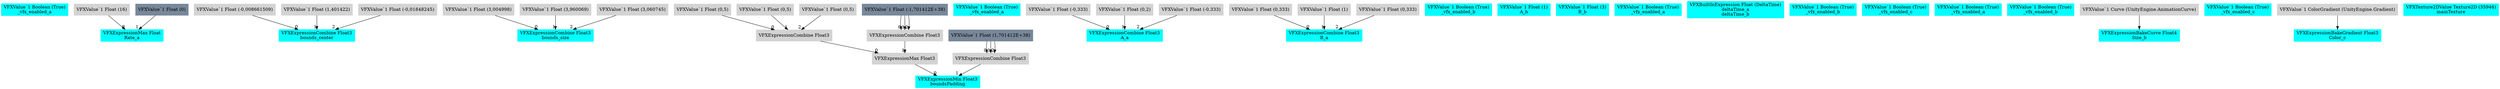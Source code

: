 digraph G {
node0 [shape="box" color="cyan" style="filled" label="VFXValue`1 Boolean (True)
_vfx_enabled_a"]
node1 [shape="box" color="cyan" style="filled" label="VFXExpressionMax Float
Rate_a"]
node2 [shape="box" color="lightgray" style="filled" label="VFXValue`1 Float (16)"]
node3 [shape="box" color="lightslategray" style="filled" label="VFXValue`1 Float (0)"]
node4 [shape="box" color="cyan" style="filled" label="VFXExpressionCombine Float3
bounds_center"]
node5 [shape="box" color="lightgray" style="filled" label="VFXValue`1 Float (-0,008661509)"]
node6 [shape="box" color="lightgray" style="filled" label="VFXValue`1 Float (1,401422)"]
node7 [shape="box" color="lightgray" style="filled" label="VFXValue`1 Float (-0,01848245)"]
node8 [shape="box" color="cyan" style="filled" label="VFXExpressionCombine Float3
bounds_size"]
node9 [shape="box" color="lightgray" style="filled" label="VFXValue`1 Float (3,004998)"]
node10 [shape="box" color="lightgray" style="filled" label="VFXValue`1 Float (3,960069)"]
node11 [shape="box" color="lightgray" style="filled" label="VFXValue`1 Float (3,060745)"]
node12 [shape="box" color="cyan" style="filled" label="VFXExpressionMin Float3
boundsPadding"]
node13 [shape="box" color="lightgray" style="filled" label="VFXExpressionMax Float3"]
node14 [shape="box" color="lightgray" style="filled" label="VFXExpressionCombine Float3"]
node15 [shape="box" color="lightgray" style="filled" label="VFXValue`1 Float (0,5)"]
node16 [shape="box" color="lightgray" style="filled" label="VFXValue`1 Float (0,5)"]
node17 [shape="box" color="lightgray" style="filled" label="VFXValue`1 Float (0,5)"]
node18 [shape="box" color="lightgray" style="filled" label="VFXExpressionCombine Float3"]
node19 [shape="box" color="lightslategray" style="filled" label="VFXValue`1 Float (-1,701412E+38)"]
node20 [shape="box" color="lightgray" style="filled" label="VFXExpressionCombine Float3"]
node21 [shape="box" color="lightslategray" style="filled" label="VFXValue`1 Float (1,701412E+38)"]
node22 [shape="box" color="cyan" style="filled" label="VFXValue`1 Boolean (True)
_vfx_enabled_a"]
node23 [shape="box" color="cyan" style="filled" label="VFXExpressionCombine Float3
A_a"]
node24 [shape="box" color="lightgray" style="filled" label="VFXValue`1 Float (-0,333)"]
node25 [shape="box" color="lightgray" style="filled" label="VFXValue`1 Float (0,2)"]
node26 [shape="box" color="lightgray" style="filled" label="VFXValue`1 Float (-0,333)"]
node27 [shape="box" color="cyan" style="filled" label="VFXExpressionCombine Float3
B_a"]
node28 [shape="box" color="lightgray" style="filled" label="VFXValue`1 Float (0,333)"]
node29 [shape="box" color="lightgray" style="filled" label="VFXValue`1 Float (1)"]
node30 [shape="box" color="lightgray" style="filled" label="VFXValue`1 Float (0,333)"]
node31 [shape="box" color="cyan" style="filled" label="VFXValue`1 Boolean (True)
_vfx_enabled_b"]
node32 [shape="box" color="cyan" style="filled" label="VFXValue`1 Float (1)
A_b"]
node33 [shape="box" color="cyan" style="filled" label="VFXValue`1 Float (3)
B_b"]
node34 [shape="box" color="cyan" style="filled" label="VFXValue`1 Boolean (True)
_vfx_enabled_a"]
node35 [shape="box" color="cyan" style="filled" label="VFXBuiltInExpression Float (DeltaTime)
deltaTime_a
deltaTime_b"]
node36 [shape="box" color="cyan" style="filled" label="VFXValue`1 Boolean (True)
_vfx_enabled_b"]
node37 [shape="box" color="cyan" style="filled" label="VFXValue`1 Boolean (True)
_vfx_enabled_c"]
node38 [shape="box" color="cyan" style="filled" label="VFXValue`1 Boolean (True)
_vfx_enabled_a"]
node39 [shape="box" color="cyan" style="filled" label="VFXValue`1 Boolean (True)
_vfx_enabled_b"]
node40 [shape="box" color="cyan" style="filled" label="VFXExpressionBakeCurve Float4
Size_b"]
node41 [shape="box" color="lightgray" style="filled" label="VFXValue`1 Curve (UnityEngine.AnimationCurve)"]
node42 [shape="box" color="cyan" style="filled" label="VFXValue`1 Boolean (True)
_vfx_enabled_c"]
node43 [shape="box" color="cyan" style="filled" label="VFXExpressionBakeGradient Float3
Color_c"]
node44 [shape="box" color="lightgray" style="filled" label="VFXValue`1 ColorGradient (UnityEngine.Gradient)"]
node45 [shape="box" color="cyan" style="filled" label="VFXTexture2DValue Texture2D (35946)
mainTexture"]
node2 -> node1 [headlabel="0"]
node3 -> node1 [headlabel="1"]
node5 -> node4 [headlabel="0"]
node6 -> node4 [headlabel="1"]
node7 -> node4 [headlabel="2"]
node9 -> node8 [headlabel="0"]
node10 -> node8 [headlabel="1"]
node11 -> node8 [headlabel="2"]
node13 -> node12 [headlabel="0"]
node20 -> node12 [headlabel="1"]
node14 -> node13 [headlabel="0"]
node18 -> node13 [headlabel="1"]
node15 -> node14 [headlabel="0"]
node16 -> node14 [headlabel="1"]
node17 -> node14 [headlabel="2"]
node19 -> node18 [headlabel="0"]
node19 -> node18 [headlabel="1"]
node19 -> node18 [headlabel="2"]
node21 -> node20 [headlabel="0"]
node21 -> node20 [headlabel="1"]
node21 -> node20 [headlabel="2"]
node24 -> node23 [headlabel="0"]
node25 -> node23 [headlabel="1"]
node26 -> node23 [headlabel="2"]
node28 -> node27 [headlabel="0"]
node29 -> node27 [headlabel="1"]
node30 -> node27 [headlabel="2"]
node41 -> node40 
node44 -> node43 
}
